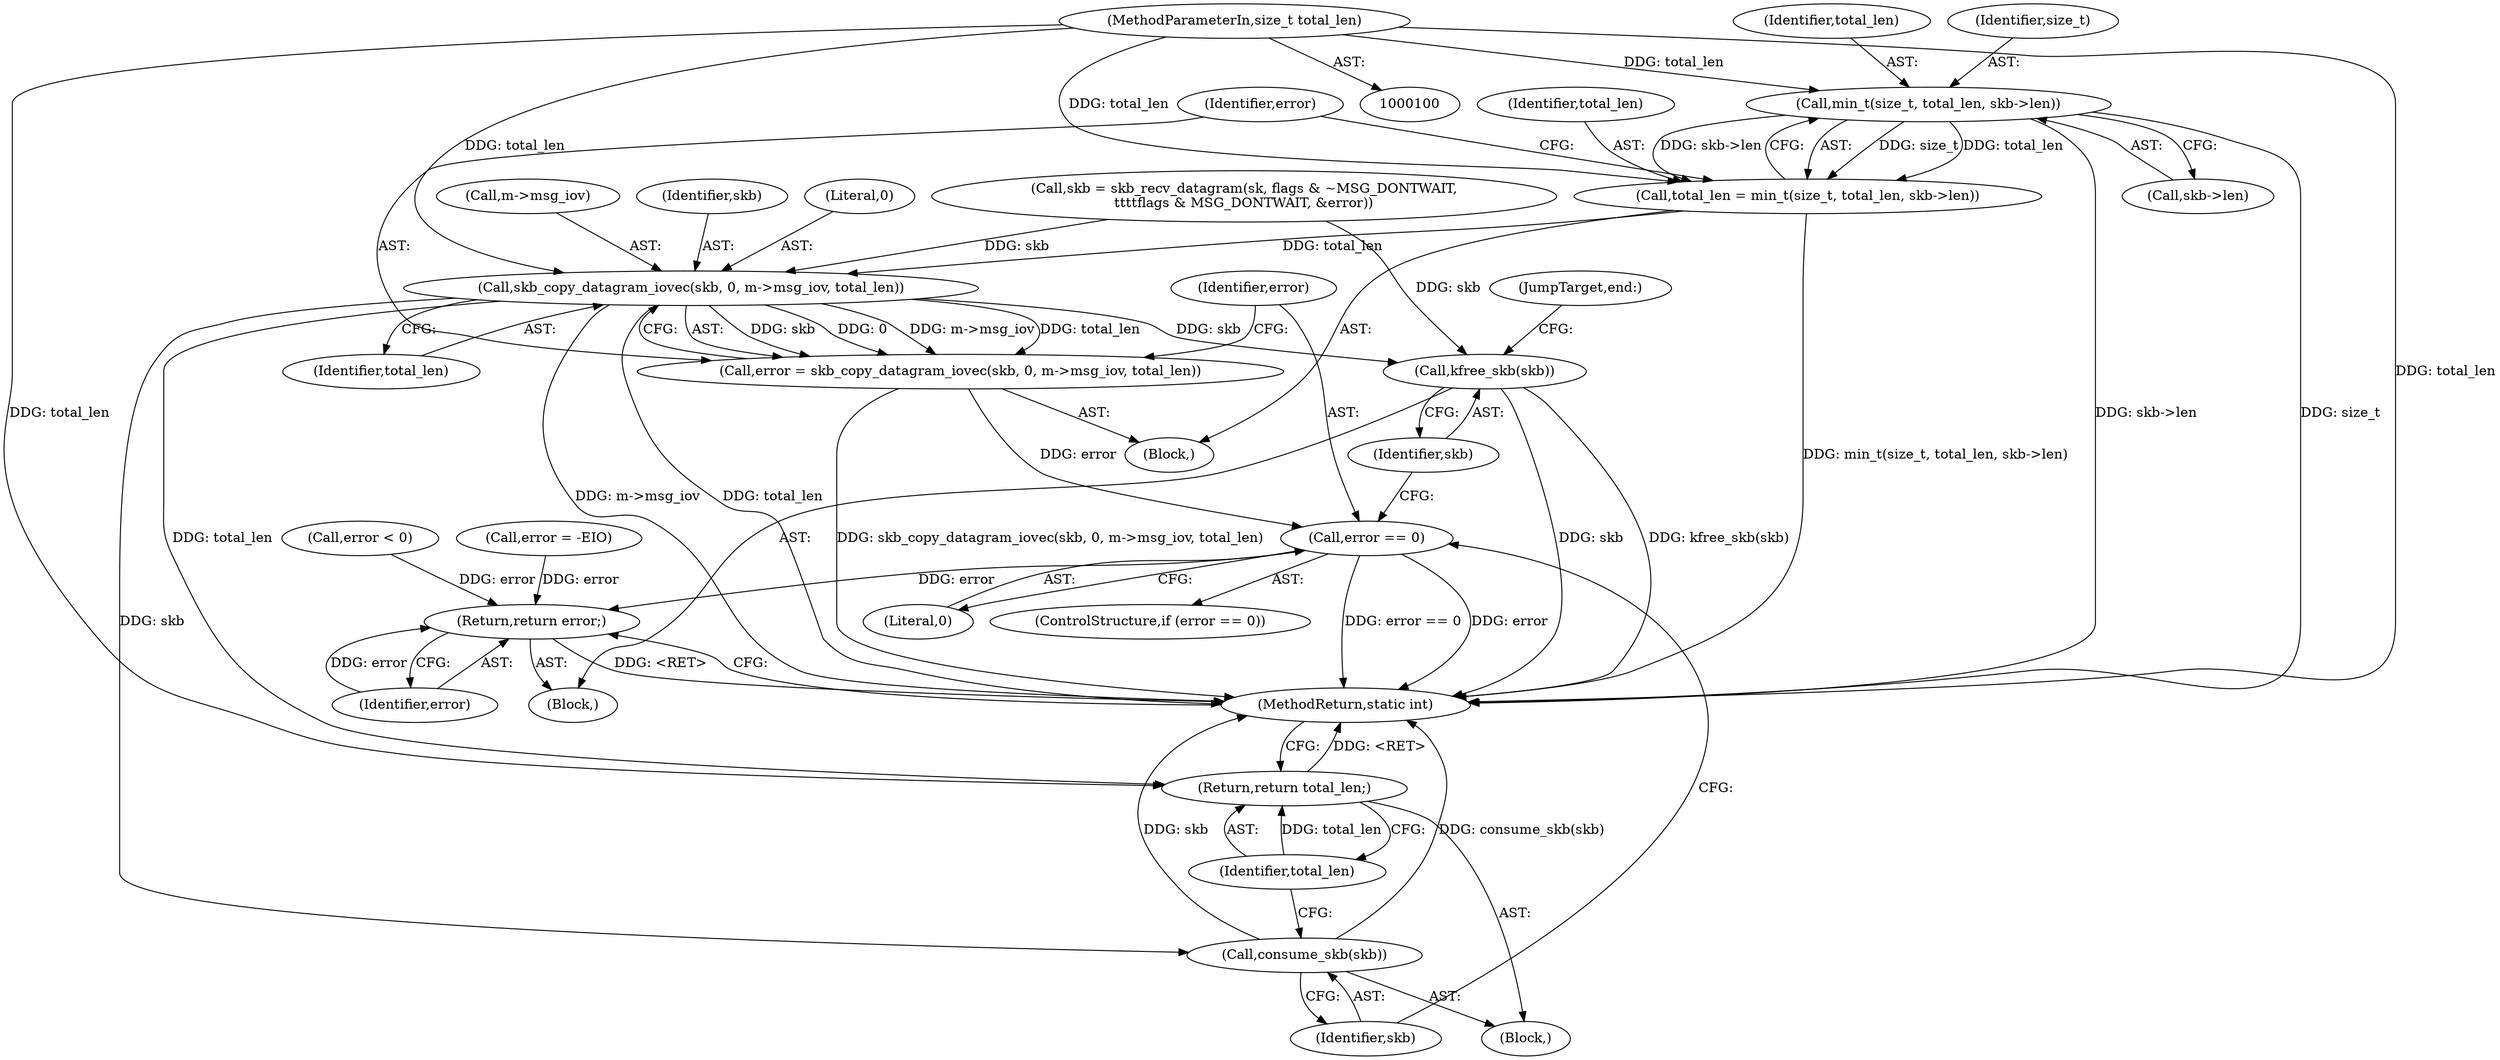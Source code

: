 digraph "0_linux_f3d3342602f8bcbf37d7c46641cb9bca7618eb1c_2@pointer" {
"1000152" [label="(Call,min_t(size_t, total_len, skb->len))"];
"1000104" [label="(MethodParameterIn,size_t total_len)"];
"1000150" [label="(Call,total_len = min_t(size_t, total_len, skb->len))"];
"1000160" [label="(Call,skb_copy_datagram_iovec(skb, 0, m->msg_iov, total_len))"];
"1000158" [label="(Call,error = skb_copy_datagram_iovec(skb, 0, m->msg_iov, total_len))"];
"1000168" [label="(Call,error == 0)"];
"1000179" [label="(Return,return error;)"];
"1000172" [label="(Call,consume_skb(skb))"];
"1000174" [label="(Return,return total_len;)"];
"1000176" [label="(Call,kfree_skb(skb))"];
"1000160" [label="(Call,skb_copy_datagram_iovec(skb, 0, m->msg_iov, total_len))"];
"1000166" [label="(Identifier,total_len)"];
"1000104" [label="(MethodParameterIn,size_t total_len)"];
"1000150" [label="(Call,total_len = min_t(size_t, total_len, skb->len))"];
"1000158" [label="(Call,error = skb_copy_datagram_iovec(skb, 0, m->msg_iov, total_len))"];
"1000163" [label="(Call,m->msg_iov)"];
"1000161" [label="(Identifier,skb)"];
"1000175" [label="(Identifier,total_len)"];
"1000162" [label="(Literal,0)"];
"1000155" [label="(Call,skb->len)"];
"1000130" [label="(Call,skb = skb_recv_datagram(sk, flags & ~MSG_DONTWAIT,\n\t\t\t\tflags & MSG_DONTWAIT, &error))"];
"1000176" [label="(Call,kfree_skb(skb))"];
"1000177" [label="(Identifier,skb)"];
"1000169" [label="(Identifier,error)"];
"1000179" [label="(Return,return error;)"];
"1000125" [label="(Call,error = -EIO)"];
"1000170" [label="(Literal,0)"];
"1000168" [label="(Call,error == 0)"];
"1000143" [label="(Call,error < 0)"];
"1000181" [label="(MethodReturn,static int)"];
"1000154" [label="(Identifier,total_len)"];
"1000167" [label="(ControlStructure,if (error == 0))"];
"1000159" [label="(Identifier,error)"];
"1000174" [label="(Return,return total_len;)"];
"1000149" [label="(Block,)"];
"1000178" [label="(JumpTarget,end:)"];
"1000172" [label="(Call,consume_skb(skb))"];
"1000173" [label="(Identifier,skb)"];
"1000153" [label="(Identifier,size_t)"];
"1000151" [label="(Identifier,total_len)"];
"1000180" [label="(Identifier,error)"];
"1000152" [label="(Call,min_t(size_t, total_len, skb->len))"];
"1000106" [label="(Block,)"];
"1000171" [label="(Block,)"];
"1000152" -> "1000150"  [label="AST: "];
"1000152" -> "1000155"  [label="CFG: "];
"1000153" -> "1000152"  [label="AST: "];
"1000154" -> "1000152"  [label="AST: "];
"1000155" -> "1000152"  [label="AST: "];
"1000150" -> "1000152"  [label="CFG: "];
"1000152" -> "1000181"  [label="DDG: skb->len"];
"1000152" -> "1000181"  [label="DDG: size_t"];
"1000152" -> "1000150"  [label="DDG: size_t"];
"1000152" -> "1000150"  [label="DDG: total_len"];
"1000152" -> "1000150"  [label="DDG: skb->len"];
"1000104" -> "1000152"  [label="DDG: total_len"];
"1000104" -> "1000100"  [label="AST: "];
"1000104" -> "1000181"  [label="DDG: total_len"];
"1000104" -> "1000150"  [label="DDG: total_len"];
"1000104" -> "1000160"  [label="DDG: total_len"];
"1000104" -> "1000174"  [label="DDG: total_len"];
"1000150" -> "1000149"  [label="AST: "];
"1000151" -> "1000150"  [label="AST: "];
"1000159" -> "1000150"  [label="CFG: "];
"1000150" -> "1000181"  [label="DDG: min_t(size_t, total_len, skb->len)"];
"1000150" -> "1000160"  [label="DDG: total_len"];
"1000160" -> "1000158"  [label="AST: "];
"1000160" -> "1000166"  [label="CFG: "];
"1000161" -> "1000160"  [label="AST: "];
"1000162" -> "1000160"  [label="AST: "];
"1000163" -> "1000160"  [label="AST: "];
"1000166" -> "1000160"  [label="AST: "];
"1000158" -> "1000160"  [label="CFG: "];
"1000160" -> "1000181"  [label="DDG: m->msg_iov"];
"1000160" -> "1000181"  [label="DDG: total_len"];
"1000160" -> "1000158"  [label="DDG: skb"];
"1000160" -> "1000158"  [label="DDG: 0"];
"1000160" -> "1000158"  [label="DDG: m->msg_iov"];
"1000160" -> "1000158"  [label="DDG: total_len"];
"1000130" -> "1000160"  [label="DDG: skb"];
"1000160" -> "1000172"  [label="DDG: skb"];
"1000160" -> "1000174"  [label="DDG: total_len"];
"1000160" -> "1000176"  [label="DDG: skb"];
"1000158" -> "1000149"  [label="AST: "];
"1000159" -> "1000158"  [label="AST: "];
"1000169" -> "1000158"  [label="CFG: "];
"1000158" -> "1000181"  [label="DDG: skb_copy_datagram_iovec(skb, 0, m->msg_iov, total_len)"];
"1000158" -> "1000168"  [label="DDG: error"];
"1000168" -> "1000167"  [label="AST: "];
"1000168" -> "1000170"  [label="CFG: "];
"1000169" -> "1000168"  [label="AST: "];
"1000170" -> "1000168"  [label="AST: "];
"1000173" -> "1000168"  [label="CFG: "];
"1000177" -> "1000168"  [label="CFG: "];
"1000168" -> "1000181"  [label="DDG: error"];
"1000168" -> "1000181"  [label="DDG: error == 0"];
"1000168" -> "1000179"  [label="DDG: error"];
"1000179" -> "1000106"  [label="AST: "];
"1000179" -> "1000180"  [label="CFG: "];
"1000180" -> "1000179"  [label="AST: "];
"1000181" -> "1000179"  [label="CFG: "];
"1000179" -> "1000181"  [label="DDG: <RET>"];
"1000180" -> "1000179"  [label="DDG: error"];
"1000125" -> "1000179"  [label="DDG: error"];
"1000143" -> "1000179"  [label="DDG: error"];
"1000172" -> "1000171"  [label="AST: "];
"1000172" -> "1000173"  [label="CFG: "];
"1000173" -> "1000172"  [label="AST: "];
"1000175" -> "1000172"  [label="CFG: "];
"1000172" -> "1000181"  [label="DDG: consume_skb(skb)"];
"1000172" -> "1000181"  [label="DDG: skb"];
"1000174" -> "1000171"  [label="AST: "];
"1000174" -> "1000175"  [label="CFG: "];
"1000175" -> "1000174"  [label="AST: "];
"1000181" -> "1000174"  [label="CFG: "];
"1000174" -> "1000181"  [label="DDG: <RET>"];
"1000175" -> "1000174"  [label="DDG: total_len"];
"1000176" -> "1000106"  [label="AST: "];
"1000176" -> "1000177"  [label="CFG: "];
"1000177" -> "1000176"  [label="AST: "];
"1000178" -> "1000176"  [label="CFG: "];
"1000176" -> "1000181"  [label="DDG: kfree_skb(skb)"];
"1000176" -> "1000181"  [label="DDG: skb"];
"1000130" -> "1000176"  [label="DDG: skb"];
}
